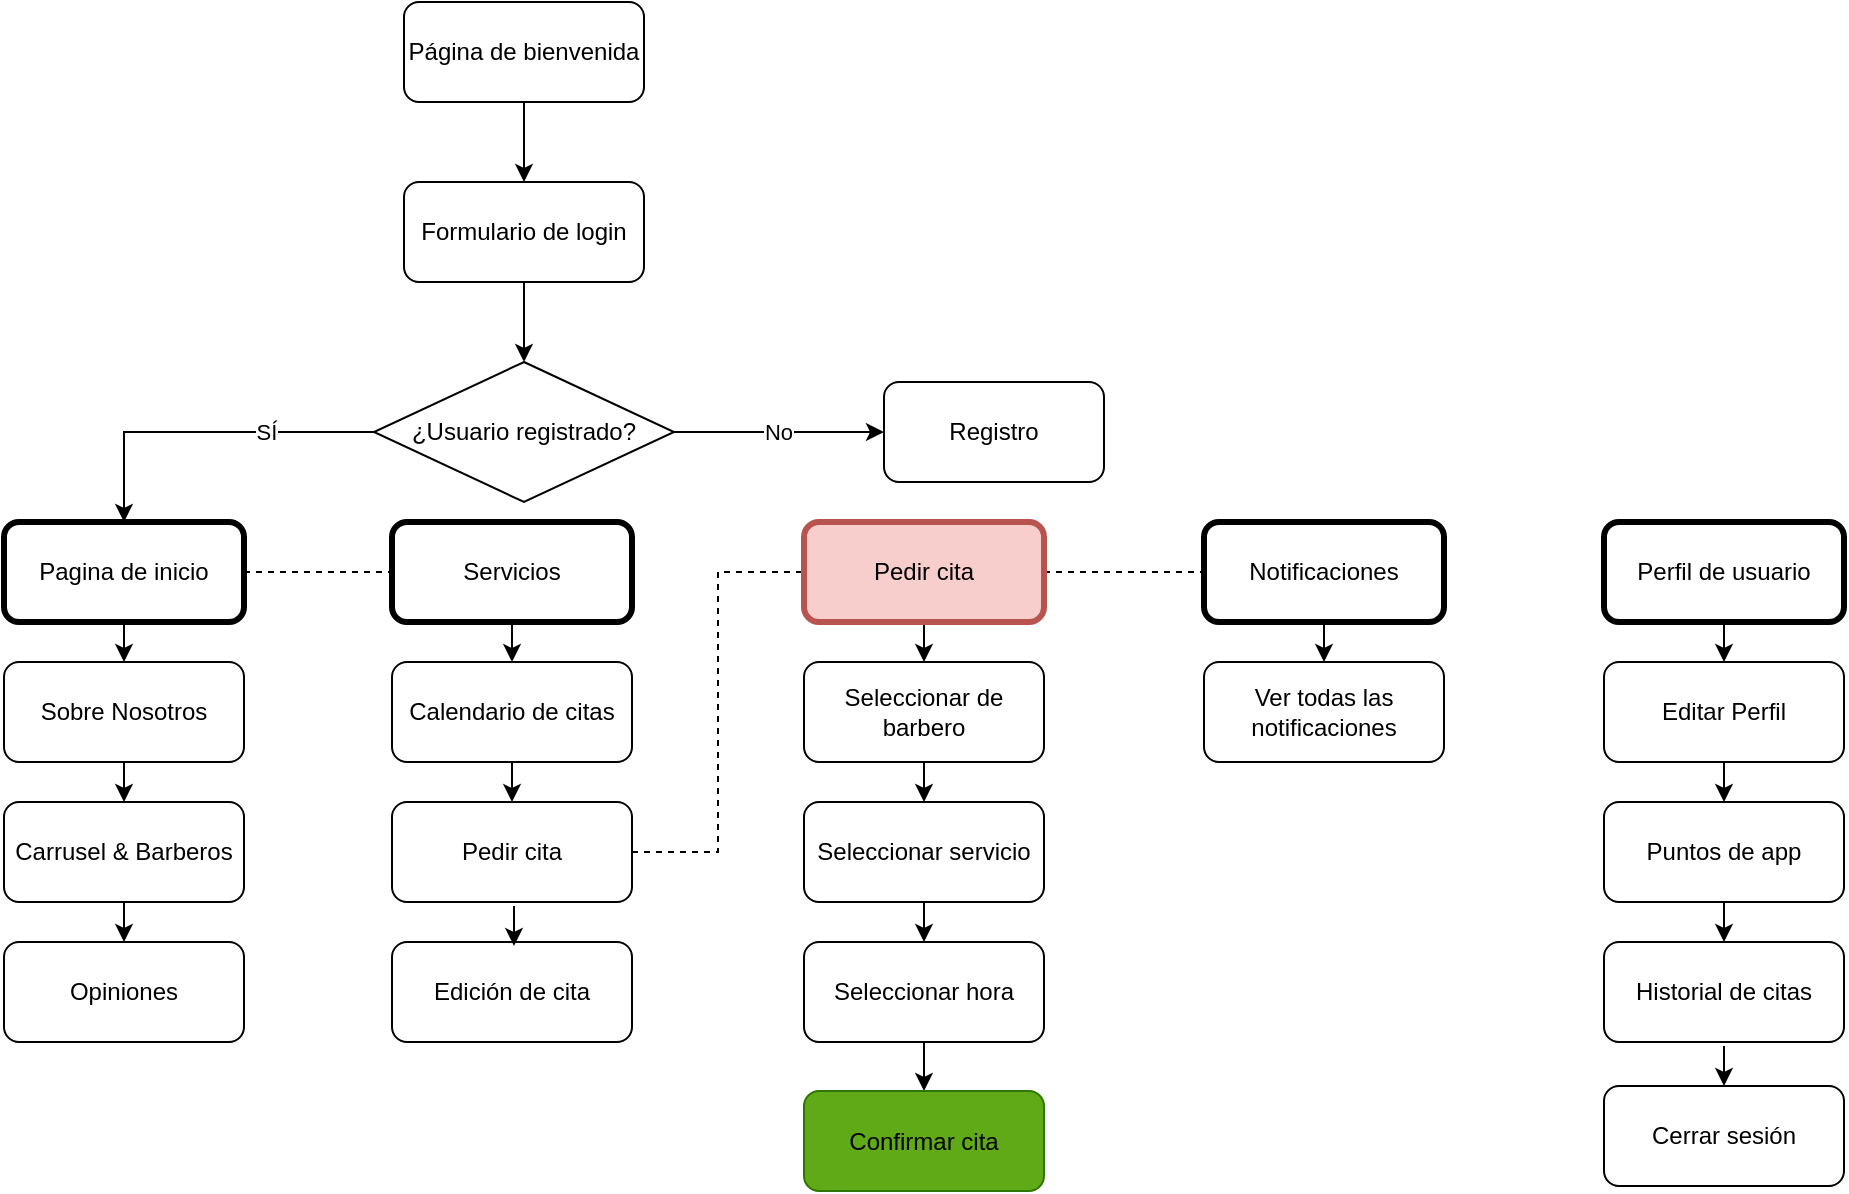 <mxfile version="24.3.1" type="device">
  <diagram name="Página-1" id="pEhf1ZcOcS_1poF-qu_m">
    <mxGraphModel dx="1434" dy="780" grid="0" gridSize="10" guides="1" tooltips="1" connect="1" arrows="1" fold="1" page="1" pageScale="1" pageWidth="827" pageHeight="1169" math="0" shadow="0">
      <root>
        <mxCell id="0" />
        <mxCell id="1" parent="0" />
        <mxCell id="OPciWJsf45DbBl7cVVQj-48" style="edgeStyle=orthogonalEdgeStyle;rounded=0;orthogonalLoop=1;jettySize=auto;html=1;exitX=0.5;exitY=1;exitDx=0;exitDy=0;" parent="1" source="OPciWJsf45DbBl7cVVQj-1" target="OPciWJsf45DbBl7cVVQj-2" edge="1">
          <mxGeometry relative="1" as="geometry" />
        </mxCell>
        <mxCell id="OPciWJsf45DbBl7cVVQj-1" value="Página de bienvenida" style="rounded=1;whiteSpace=wrap;html=1;" parent="1" vertex="1">
          <mxGeometry x="360" y="20" width="120" height="50" as="geometry" />
        </mxCell>
        <mxCell id="OPciWJsf45DbBl7cVVQj-49" style="edgeStyle=orthogonalEdgeStyle;rounded=0;orthogonalLoop=1;jettySize=auto;html=1;exitX=0.5;exitY=1;exitDx=0;exitDy=0;entryX=0.5;entryY=0;entryDx=0;entryDy=0;" parent="1" source="OPciWJsf45DbBl7cVVQj-2" target="OPciWJsf45DbBl7cVVQj-5" edge="1">
          <mxGeometry relative="1" as="geometry" />
        </mxCell>
        <mxCell id="OPciWJsf45DbBl7cVVQj-2" value="Formulario de login" style="rounded=1;whiteSpace=wrap;html=1;" parent="1" vertex="1">
          <mxGeometry x="360" y="110" width="120" height="50" as="geometry" />
        </mxCell>
        <mxCell id="OPciWJsf45DbBl7cVVQj-14" style="edgeStyle=orthogonalEdgeStyle;rounded=0;orthogonalLoop=1;jettySize=auto;html=1;exitX=1;exitY=0.5;exitDx=0;exitDy=0;" parent="1" source="OPciWJsf45DbBl7cVVQj-5" target="OPciWJsf45DbBl7cVVQj-13" edge="1">
          <mxGeometry relative="1" as="geometry" />
        </mxCell>
        <mxCell id="OPciWJsf45DbBl7cVVQj-15" value="No" style="edgeLabel;html=1;align=center;verticalAlign=middle;resizable=0;points=[];" parent="OPciWJsf45DbBl7cVVQj-14" vertex="1" connectable="0">
          <mxGeometry x="0.044" relative="1" as="geometry">
            <mxPoint x="-3" as="offset" />
          </mxGeometry>
        </mxCell>
        <mxCell id="OPciWJsf45DbBl7cVVQj-5" value="¿Usuario registrado?" style="shape=rhombus;html=1;dashed=0;whiteSpace=wrap;perimeter=rhombusPerimeter;" parent="1" vertex="1">
          <mxGeometry x="345" y="200" width="150" height="70" as="geometry" />
        </mxCell>
        <mxCell id="OPciWJsf45DbBl7cVVQj-10" value="" style="endArrow=classic;html=1;rounded=0;exitX=0;exitY=0.5;exitDx=0;exitDy=0;entryX=0.5;entryY=0;entryDx=0;entryDy=0;" parent="1" source="OPciWJsf45DbBl7cVVQj-5" target="OPciWJsf45DbBl7cVVQj-11" edge="1">
          <mxGeometry width="50" height="50" relative="1" as="geometry">
            <mxPoint x="380" y="250" as="sourcePoint" />
            <mxPoint x="300" y="235" as="targetPoint" />
            <Array as="points">
              <mxPoint x="220" y="235" />
            </Array>
          </mxGeometry>
        </mxCell>
        <mxCell id="OPciWJsf45DbBl7cVVQj-12" value="SÍ" style="edgeLabel;html=1;align=center;verticalAlign=middle;resizable=0;points=[];" parent="OPciWJsf45DbBl7cVVQj-10" vertex="1" connectable="0">
          <mxGeometry x="-0.099" y="2" relative="1" as="geometry">
            <mxPoint x="22" y="-2" as="offset" />
          </mxGeometry>
        </mxCell>
        <mxCell id="OPciWJsf45DbBl7cVVQj-26" style="edgeStyle=orthogonalEdgeStyle;rounded=0;orthogonalLoop=1;jettySize=auto;html=1;exitX=1;exitY=0.5;exitDx=0;exitDy=0;entryX=0;entryY=0.5;entryDx=0;entryDy=0;dashed=1;endArrow=none;endFill=0;" parent="1" source="OPciWJsf45DbBl7cVVQj-11" target="OPciWJsf45DbBl7cVVQj-21" edge="1">
          <mxGeometry relative="1" as="geometry" />
        </mxCell>
        <mxCell id="OPciWJsf45DbBl7cVVQj-50" style="edgeStyle=orthogonalEdgeStyle;rounded=0;orthogonalLoop=1;jettySize=auto;html=1;exitX=0.5;exitY=1;exitDx=0;exitDy=0;entryX=0.5;entryY=0;entryDx=0;entryDy=0;" parent="1" source="OPciWJsf45DbBl7cVVQj-11" target="OPciWJsf45DbBl7cVVQj-18" edge="1">
          <mxGeometry relative="1" as="geometry" />
        </mxCell>
        <mxCell id="OPciWJsf45DbBl7cVVQj-11" value="Pagina de inicio" style="rounded=1;whiteSpace=wrap;html=1;strokeWidth=3;" parent="1" vertex="1">
          <mxGeometry x="160" y="280" width="120" height="50" as="geometry" />
        </mxCell>
        <mxCell id="OPciWJsf45DbBl7cVVQj-13" value="Registro" style="rounded=1;whiteSpace=wrap;html=1;" parent="1" vertex="1">
          <mxGeometry x="600" y="210" width="110" height="50" as="geometry" />
        </mxCell>
        <mxCell id="OPciWJsf45DbBl7cVVQj-51" style="edgeStyle=orthogonalEdgeStyle;rounded=0;orthogonalLoop=1;jettySize=auto;html=1;exitX=0.5;exitY=1;exitDx=0;exitDy=0;entryX=0.5;entryY=0;entryDx=0;entryDy=0;" parent="1" source="OPciWJsf45DbBl7cVVQj-18" target="OPciWJsf45DbBl7cVVQj-19" edge="1">
          <mxGeometry relative="1" as="geometry" />
        </mxCell>
        <mxCell id="OPciWJsf45DbBl7cVVQj-18" value="Sobre Nosotros" style="rounded=1;whiteSpace=wrap;html=1;" parent="1" vertex="1">
          <mxGeometry x="160" y="350" width="120" height="50" as="geometry" />
        </mxCell>
        <mxCell id="OPciWJsf45DbBl7cVVQj-52" style="edgeStyle=orthogonalEdgeStyle;rounded=0;orthogonalLoop=1;jettySize=auto;html=1;exitX=0.5;exitY=1;exitDx=0;exitDy=0;entryX=0.5;entryY=0;entryDx=0;entryDy=0;" parent="1" source="OPciWJsf45DbBl7cVVQj-19" target="OPciWJsf45DbBl7cVVQj-20" edge="1">
          <mxGeometry relative="1" as="geometry" />
        </mxCell>
        <mxCell id="OPciWJsf45DbBl7cVVQj-19" value="Carrusel &amp;amp; Barberos" style="rounded=1;whiteSpace=wrap;html=1;" parent="1" vertex="1">
          <mxGeometry x="160" y="420" width="120" height="50" as="geometry" />
        </mxCell>
        <mxCell id="OPciWJsf45DbBl7cVVQj-20" value="Opiniones" style="rounded=1;whiteSpace=wrap;html=1;" parent="1" vertex="1">
          <mxGeometry x="160" y="490" width="120" height="50" as="geometry" />
        </mxCell>
        <mxCell id="OPciWJsf45DbBl7cVVQj-33" style="edgeStyle=orthogonalEdgeStyle;rounded=0;orthogonalLoop=1;jettySize=auto;html=1;exitX=1;exitY=0.5;exitDx=0;exitDy=0;entryX=0;entryY=0.5;entryDx=0;entryDy=0;endArrow=none;endFill=0;dashed=1;" parent="1" source="OPciWJsf45DbBl7cVVQj-24" target="OPciWJsf45DbBl7cVVQj-28" edge="1">
          <mxGeometry relative="1" as="geometry" />
        </mxCell>
        <mxCell id="OPciWJsf45DbBl7cVVQj-53" style="edgeStyle=orthogonalEdgeStyle;rounded=0;orthogonalLoop=1;jettySize=auto;html=1;exitX=0.5;exitY=1;exitDx=0;exitDy=0;entryX=0.5;entryY=0;entryDx=0;entryDy=0;" parent="1" source="OPciWJsf45DbBl7cVVQj-21" target="OPciWJsf45DbBl7cVVQj-22" edge="1">
          <mxGeometry relative="1" as="geometry" />
        </mxCell>
        <mxCell id="OPciWJsf45DbBl7cVVQj-21" value="Servicios" style="rounded=1;whiteSpace=wrap;html=1;strokeWidth=3;" parent="1" vertex="1">
          <mxGeometry x="354" y="280" width="120" height="50" as="geometry" />
        </mxCell>
        <mxCell id="OPciWJsf45DbBl7cVVQj-54" style="edgeStyle=orthogonalEdgeStyle;rounded=0;orthogonalLoop=1;jettySize=auto;html=1;exitX=0.5;exitY=1;exitDx=0;exitDy=0;entryX=0.5;entryY=0;entryDx=0;entryDy=0;" parent="1" source="OPciWJsf45DbBl7cVVQj-22" target="OPciWJsf45DbBl7cVVQj-24" edge="1">
          <mxGeometry relative="1" as="geometry" />
        </mxCell>
        <mxCell id="OPciWJsf45DbBl7cVVQj-22" value="Calendario de citas" style="rounded=1;whiteSpace=wrap;html=1;" parent="1" vertex="1">
          <mxGeometry x="354" y="350" width="120" height="50" as="geometry" />
        </mxCell>
        <mxCell id="OPciWJsf45DbBl7cVVQj-24" value="Pedir cita" style="rounded=1;whiteSpace=wrap;html=1;" parent="1" vertex="1">
          <mxGeometry x="354" y="420" width="120" height="50" as="geometry" />
        </mxCell>
        <mxCell id="OPciWJsf45DbBl7cVVQj-42" style="edgeStyle=orthogonalEdgeStyle;rounded=0;orthogonalLoop=1;jettySize=auto;html=1;exitX=1;exitY=0.5;exitDx=0;exitDy=0;entryX=0;entryY=0.5;entryDx=0;entryDy=0;startArrow=none;startFill=0;dashed=1;endArrow=none;endFill=0;" parent="1" source="OPciWJsf45DbBl7cVVQj-28" target="OPciWJsf45DbBl7cVVQj-37" edge="1">
          <mxGeometry relative="1" as="geometry" />
        </mxCell>
        <mxCell id="OPciWJsf45DbBl7cVVQj-55" style="edgeStyle=orthogonalEdgeStyle;rounded=0;orthogonalLoop=1;jettySize=auto;html=1;exitX=0.5;exitY=1;exitDx=0;exitDy=0;entryX=0.5;entryY=0;entryDx=0;entryDy=0;" parent="1" source="OPciWJsf45DbBl7cVVQj-28" target="OPciWJsf45DbBl7cVVQj-29" edge="1">
          <mxGeometry relative="1" as="geometry" />
        </mxCell>
        <mxCell id="OPciWJsf45DbBl7cVVQj-28" value="Pedir cita" style="rounded=1;whiteSpace=wrap;html=1;strokeWidth=3;fillColor=#f8cecc;strokeColor=#b85450;" parent="1" vertex="1">
          <mxGeometry x="560" y="280" width="120" height="50" as="geometry" />
        </mxCell>
        <mxCell id="OPciWJsf45DbBl7cVVQj-56" style="edgeStyle=orthogonalEdgeStyle;rounded=0;orthogonalLoop=1;jettySize=auto;html=1;exitX=0.5;exitY=1;exitDx=0;exitDy=0;entryX=0.5;entryY=0;entryDx=0;entryDy=0;" parent="1" source="OPciWJsf45DbBl7cVVQj-29" target="OPciWJsf45DbBl7cVVQj-30" edge="1">
          <mxGeometry relative="1" as="geometry" />
        </mxCell>
        <mxCell id="OPciWJsf45DbBl7cVVQj-29" value="Seleccionar de barbero" style="rounded=1;whiteSpace=wrap;html=1;" parent="1" vertex="1">
          <mxGeometry x="560" y="350" width="120" height="50" as="geometry" />
        </mxCell>
        <mxCell id="OPciWJsf45DbBl7cVVQj-57" style="edgeStyle=orthogonalEdgeStyle;rounded=0;orthogonalLoop=1;jettySize=auto;html=1;exitX=0.5;exitY=1;exitDx=0;exitDy=0;entryX=0.5;entryY=0;entryDx=0;entryDy=0;" parent="1" source="OPciWJsf45DbBl7cVVQj-30" target="OPciWJsf45DbBl7cVVQj-31" edge="1">
          <mxGeometry relative="1" as="geometry" />
        </mxCell>
        <mxCell id="OPciWJsf45DbBl7cVVQj-30" value="Seleccionar servicio" style="rounded=1;whiteSpace=wrap;html=1;" parent="1" vertex="1">
          <mxGeometry x="560" y="420" width="120" height="50" as="geometry" />
        </mxCell>
        <mxCell id="OPciWJsf45DbBl7cVVQj-58" style="edgeStyle=orthogonalEdgeStyle;rounded=0;orthogonalLoop=1;jettySize=auto;html=1;exitX=0.5;exitY=1;exitDx=0;exitDy=0;entryX=0.5;entryY=0;entryDx=0;entryDy=0;" parent="1" source="OPciWJsf45DbBl7cVVQj-31" target="OPciWJsf45DbBl7cVVQj-34" edge="1">
          <mxGeometry relative="1" as="geometry">
            <mxPoint x="620.118" y="560" as="targetPoint" />
          </mxGeometry>
        </mxCell>
        <mxCell id="OPciWJsf45DbBl7cVVQj-31" value="Seleccionar hora" style="rounded=1;whiteSpace=wrap;html=1;" parent="1" vertex="1">
          <mxGeometry x="560" y="490" width="120" height="50" as="geometry" />
        </mxCell>
        <mxCell id="OPciWJsf45DbBl7cVVQj-34" value="Confirmar cita" style="rounded=1;whiteSpace=wrap;html=1;fillColor=#60a917;strokeColor=#2D7600;fontColor=default;" parent="1" vertex="1">
          <mxGeometry x="560" y="564.5" width="120" height="50" as="geometry" />
        </mxCell>
        <mxCell id="OPciWJsf45DbBl7cVVQj-59" style="edgeStyle=orthogonalEdgeStyle;rounded=0;orthogonalLoop=1;jettySize=auto;html=1;exitX=0.5;exitY=1;exitDx=0;exitDy=0;entryX=0.5;entryY=0;entryDx=0;entryDy=0;" parent="1" source="OPciWJsf45DbBl7cVVQj-37" target="OPciWJsf45DbBl7cVVQj-38" edge="1">
          <mxGeometry relative="1" as="geometry" />
        </mxCell>
        <mxCell id="OPciWJsf45DbBl7cVVQj-37" value="Notificaciones" style="rounded=1;whiteSpace=wrap;html=1;strokeWidth=3;" parent="1" vertex="1">
          <mxGeometry x="760" y="280" width="120" height="50" as="geometry" />
        </mxCell>
        <mxCell id="OPciWJsf45DbBl7cVVQj-38" value="Ver todas las notificaciones" style="rounded=1;whiteSpace=wrap;html=1;" parent="1" vertex="1">
          <mxGeometry x="760" y="350" width="120" height="50" as="geometry" />
        </mxCell>
        <mxCell id="OPciWJsf45DbBl7cVVQj-60" style="edgeStyle=orthogonalEdgeStyle;rounded=0;orthogonalLoop=1;jettySize=auto;html=1;exitX=0.5;exitY=1;exitDx=0;exitDy=0;entryX=0.5;entryY=0;entryDx=0;entryDy=0;" parent="1" source="OPciWJsf45DbBl7cVVQj-44" target="OPciWJsf45DbBl7cVVQj-45" edge="1">
          <mxGeometry relative="1" as="geometry" />
        </mxCell>
        <mxCell id="OPciWJsf45DbBl7cVVQj-44" value="Perfil de usuario" style="rounded=1;whiteSpace=wrap;html=1;strokeWidth=3;" parent="1" vertex="1">
          <mxGeometry x="960" y="280" width="120" height="50" as="geometry" />
        </mxCell>
        <mxCell id="OPciWJsf45DbBl7cVVQj-61" style="edgeStyle=orthogonalEdgeStyle;rounded=0;orthogonalLoop=1;jettySize=auto;html=1;exitX=0.5;exitY=1;exitDx=0;exitDy=0;entryX=0.5;entryY=0;entryDx=0;entryDy=0;" parent="1" source="OPciWJsf45DbBl7cVVQj-45" target="OPciWJsf45DbBl7cVVQj-46" edge="1">
          <mxGeometry relative="1" as="geometry" />
        </mxCell>
        <mxCell id="OPciWJsf45DbBl7cVVQj-45" value="Editar Perfil" style="rounded=1;whiteSpace=wrap;html=1;" parent="1" vertex="1">
          <mxGeometry x="960" y="350" width="120" height="50" as="geometry" />
        </mxCell>
        <mxCell id="OPciWJsf45DbBl7cVVQj-62" style="edgeStyle=orthogonalEdgeStyle;rounded=0;orthogonalLoop=1;jettySize=auto;html=1;exitX=0.5;exitY=1;exitDx=0;exitDy=0;entryX=0.5;entryY=0;entryDx=0;entryDy=0;" parent="1" source="OPciWJsf45DbBl7cVVQj-46" target="OPciWJsf45DbBl7cVVQj-47" edge="1">
          <mxGeometry relative="1" as="geometry" />
        </mxCell>
        <mxCell id="OPciWJsf45DbBl7cVVQj-46" value="Puntos de app" style="rounded=1;whiteSpace=wrap;html=1;" parent="1" vertex="1">
          <mxGeometry x="960" y="420" width="120" height="50" as="geometry" />
        </mxCell>
        <mxCell id="OPciWJsf45DbBl7cVVQj-47" value="Historial de citas" style="rounded=1;whiteSpace=wrap;html=1;" parent="1" vertex="1">
          <mxGeometry x="960" y="490" width="120" height="50" as="geometry" />
        </mxCell>
        <mxCell id="VnksemDIP9_A3Z5-WvZW-1" value="Edición de cita" style="rounded=1;whiteSpace=wrap;html=1;" vertex="1" parent="1">
          <mxGeometry x="354" y="490" width="120" height="50" as="geometry" />
        </mxCell>
        <mxCell id="VnksemDIP9_A3Z5-WvZW-2" style="edgeStyle=orthogonalEdgeStyle;rounded=0;orthogonalLoop=1;jettySize=auto;html=1;exitX=0.5;exitY=1;exitDx=0;exitDy=0;entryX=0.5;entryY=0;entryDx=0;entryDy=0;" edge="1" parent="1">
          <mxGeometry relative="1" as="geometry">
            <mxPoint x="415" y="472" as="sourcePoint" />
            <mxPoint x="415" y="492" as="targetPoint" />
          </mxGeometry>
        </mxCell>
        <mxCell id="VnksemDIP9_A3Z5-WvZW-3" style="edgeStyle=orthogonalEdgeStyle;rounded=0;orthogonalLoop=1;jettySize=auto;html=1;exitX=0.5;exitY=1;exitDx=0;exitDy=0;entryX=0.5;entryY=0;entryDx=0;entryDy=0;" edge="1" parent="1" target="VnksemDIP9_A3Z5-WvZW-4">
          <mxGeometry relative="1" as="geometry">
            <mxPoint x="1020" y="542" as="sourcePoint" />
          </mxGeometry>
        </mxCell>
        <mxCell id="VnksemDIP9_A3Z5-WvZW-4" value="Cerrar sesión" style="rounded=1;whiteSpace=wrap;html=1;" vertex="1" parent="1">
          <mxGeometry x="960" y="562" width="120" height="50" as="geometry" />
        </mxCell>
      </root>
    </mxGraphModel>
  </diagram>
</mxfile>
